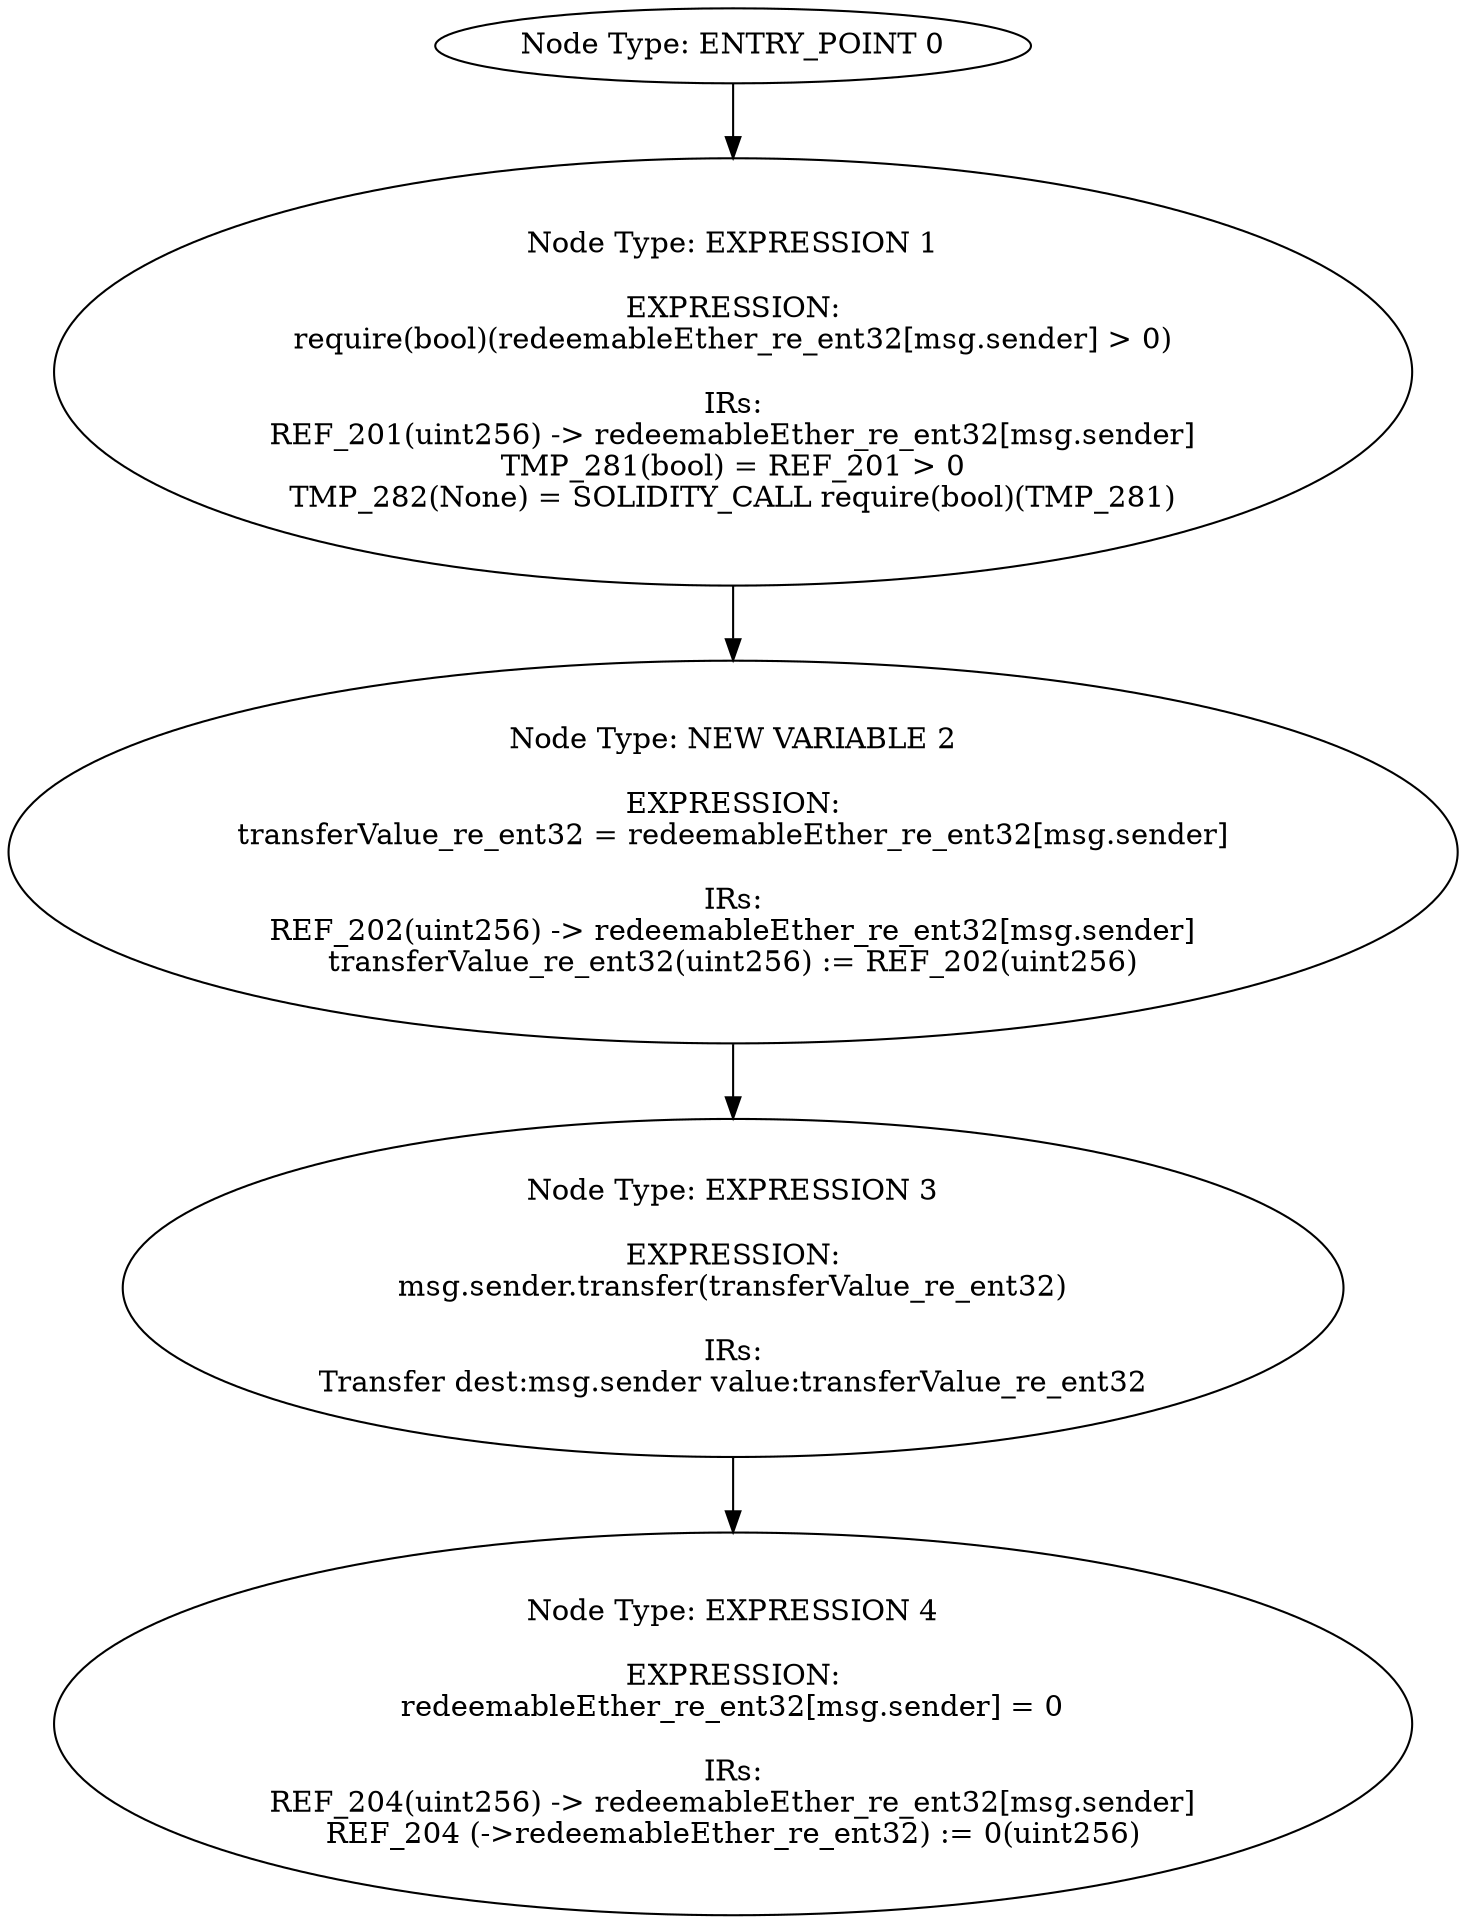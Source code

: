 digraph{
0[label="Node Type: ENTRY_POINT 0
"];
0->1;
1[label="Node Type: EXPRESSION 1

EXPRESSION:
require(bool)(redeemableEther_re_ent32[msg.sender] > 0)

IRs:
REF_201(uint256) -> redeemableEther_re_ent32[msg.sender]
TMP_281(bool) = REF_201 > 0
TMP_282(None) = SOLIDITY_CALL require(bool)(TMP_281)"];
1->2;
2[label="Node Type: NEW VARIABLE 2

EXPRESSION:
transferValue_re_ent32 = redeemableEther_re_ent32[msg.sender]

IRs:
REF_202(uint256) -> redeemableEther_re_ent32[msg.sender]
transferValue_re_ent32(uint256) := REF_202(uint256)"];
2->3;
3[label="Node Type: EXPRESSION 3

EXPRESSION:
msg.sender.transfer(transferValue_re_ent32)

IRs:
Transfer dest:msg.sender value:transferValue_re_ent32"];
3->4;
4[label="Node Type: EXPRESSION 4

EXPRESSION:
redeemableEther_re_ent32[msg.sender] = 0

IRs:
REF_204(uint256) -> redeemableEther_re_ent32[msg.sender]
REF_204 (->redeemableEther_re_ent32) := 0(uint256)"];
}
